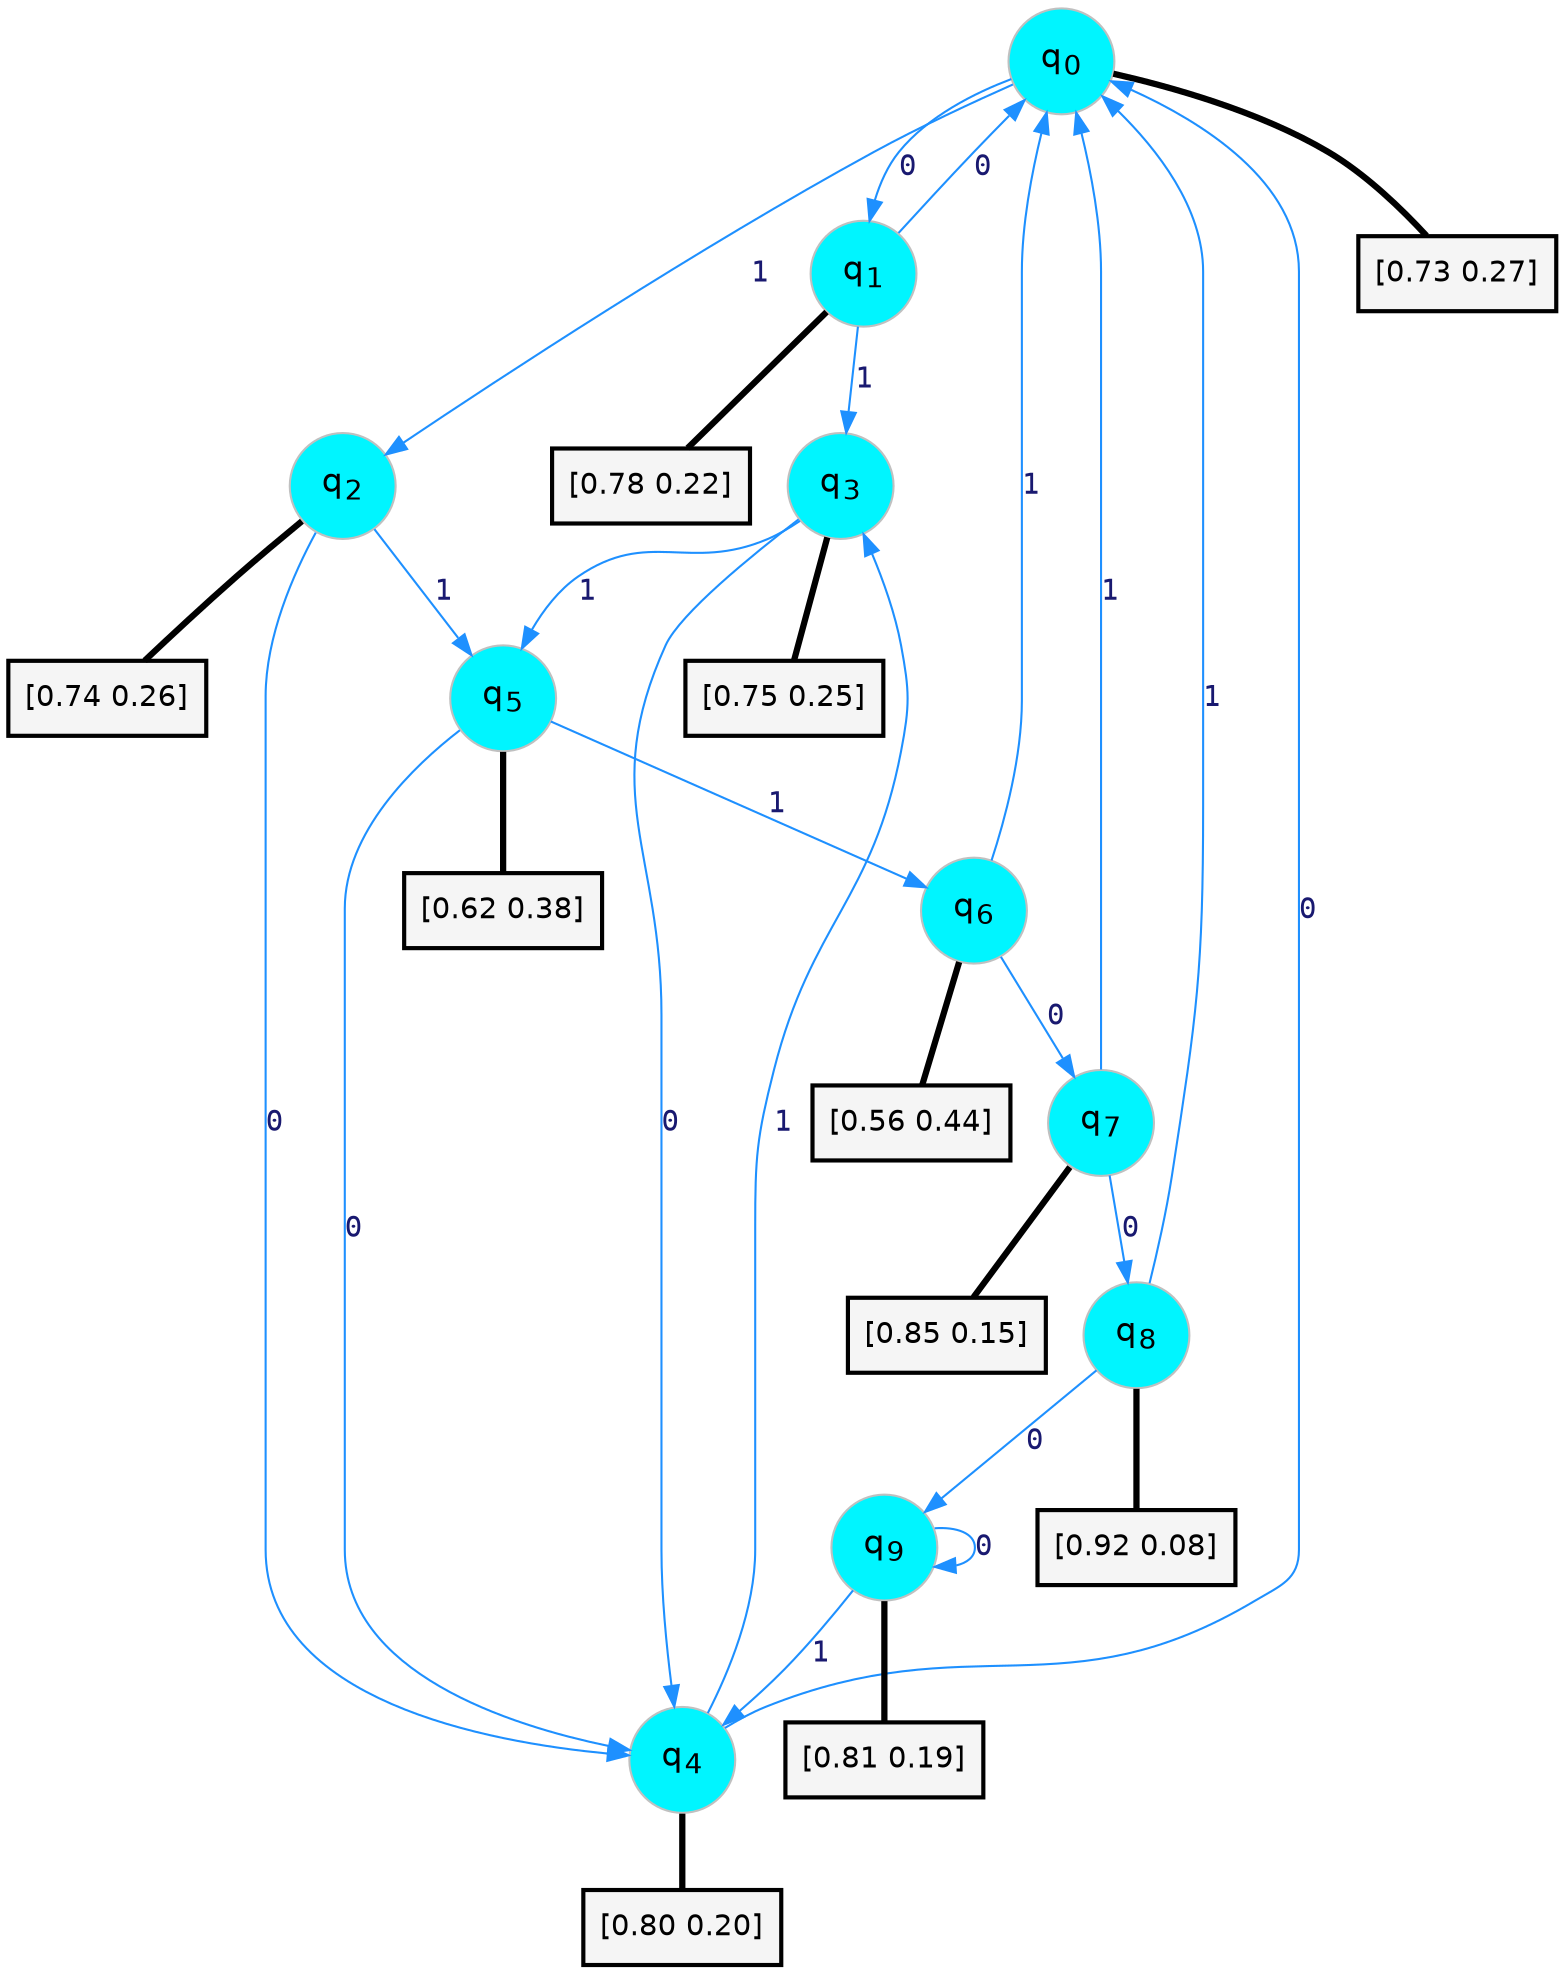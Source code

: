 digraph G {
graph [
bgcolor=transparent, dpi=300, rankdir=TD, size="40,25"];
node [
color=gray, fillcolor=turquoise1, fontcolor=black, fontname=Helvetica, fontsize=16, fontweight=bold, shape=circle, style=filled];
edge [
arrowsize=1, color=dodgerblue1, fontcolor=midnightblue, fontname=courier, fontweight=bold, penwidth=1, style=solid, weight=20];
0[label=<q<SUB>0</SUB>>];
1[label=<q<SUB>1</SUB>>];
2[label=<q<SUB>2</SUB>>];
3[label=<q<SUB>3</SUB>>];
4[label=<q<SUB>4</SUB>>];
5[label=<q<SUB>5</SUB>>];
6[label=<q<SUB>6</SUB>>];
7[label=<q<SUB>7</SUB>>];
8[label=<q<SUB>8</SUB>>];
9[label=<q<SUB>9</SUB>>];
10[label="[0.73 0.27]", shape=box,fontcolor=black, fontname=Helvetica, fontsize=14, penwidth=2, fillcolor=whitesmoke,color=black];
11[label="[0.78 0.22]", shape=box,fontcolor=black, fontname=Helvetica, fontsize=14, penwidth=2, fillcolor=whitesmoke,color=black];
12[label="[0.74 0.26]", shape=box,fontcolor=black, fontname=Helvetica, fontsize=14, penwidth=2, fillcolor=whitesmoke,color=black];
13[label="[0.75 0.25]", shape=box,fontcolor=black, fontname=Helvetica, fontsize=14, penwidth=2, fillcolor=whitesmoke,color=black];
14[label="[0.80 0.20]", shape=box,fontcolor=black, fontname=Helvetica, fontsize=14, penwidth=2, fillcolor=whitesmoke,color=black];
15[label="[0.62 0.38]", shape=box,fontcolor=black, fontname=Helvetica, fontsize=14, penwidth=2, fillcolor=whitesmoke,color=black];
16[label="[0.56 0.44]", shape=box,fontcolor=black, fontname=Helvetica, fontsize=14, penwidth=2, fillcolor=whitesmoke,color=black];
17[label="[0.85 0.15]", shape=box,fontcolor=black, fontname=Helvetica, fontsize=14, penwidth=2, fillcolor=whitesmoke,color=black];
18[label="[0.92 0.08]", shape=box,fontcolor=black, fontname=Helvetica, fontsize=14, penwidth=2, fillcolor=whitesmoke,color=black];
19[label="[0.81 0.19]", shape=box,fontcolor=black, fontname=Helvetica, fontsize=14, penwidth=2, fillcolor=whitesmoke,color=black];
0->1 [label=0];
0->2 [label=1];
0->10 [arrowhead=none, penwidth=3,color=black];
1->0 [label=0];
1->3 [label=1];
1->11 [arrowhead=none, penwidth=3,color=black];
2->4 [label=0];
2->5 [label=1];
2->12 [arrowhead=none, penwidth=3,color=black];
3->4 [label=0];
3->5 [label=1];
3->13 [arrowhead=none, penwidth=3,color=black];
4->0 [label=0];
4->3 [label=1];
4->14 [arrowhead=none, penwidth=3,color=black];
5->4 [label=0];
5->6 [label=1];
5->15 [arrowhead=none, penwidth=3,color=black];
6->7 [label=0];
6->0 [label=1];
6->16 [arrowhead=none, penwidth=3,color=black];
7->8 [label=0];
7->0 [label=1];
7->17 [arrowhead=none, penwidth=3,color=black];
8->9 [label=0];
8->0 [label=1];
8->18 [arrowhead=none, penwidth=3,color=black];
9->9 [label=0];
9->4 [label=1];
9->19 [arrowhead=none, penwidth=3,color=black];
}
